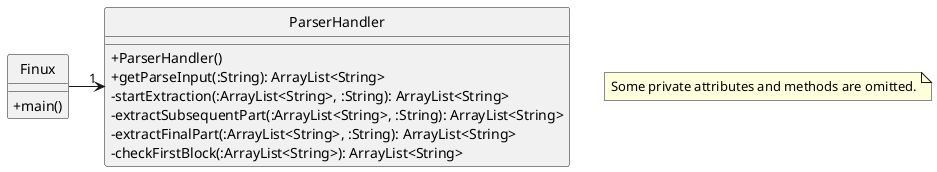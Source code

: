 @startuml
'https://plantuml.com/sequence-diagram
hide circle
skinparam classAttributeIconSize 0
skinparam monochrome false

note "Some private attributes and methods are omitted." as N1

class ParserHandler {
    +ParserHandler()
    +getParseInput(:String): ArrayList<String>
    -startExtraction(:ArrayList<String>, :String): ArrayList<String>
    -extractSubsequentPart(:ArrayList<String>, :String): ArrayList<String>
    -extractFinalPart(:ArrayList<String>, :String): ArrayList<String>
    -checkFirstBlock(:ArrayList<String>): ArrayList<String>
}

class Finux {

    +main()
}

Finux -> "1"ParserHandler

@enduml